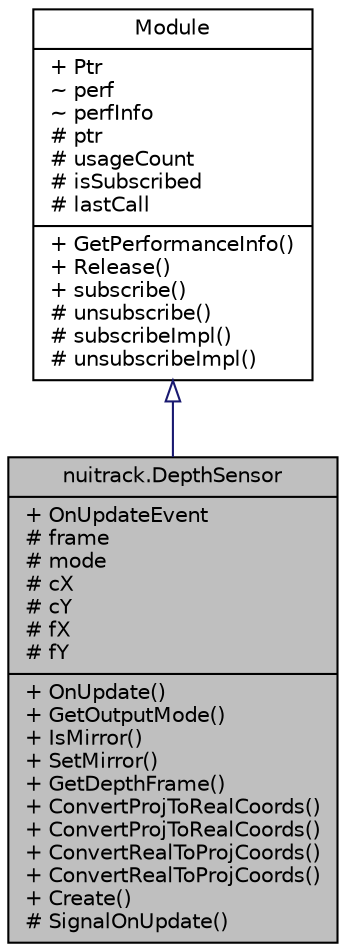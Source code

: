 digraph "nuitrack.DepthSensor"
{
  edge [fontname="Helvetica",fontsize="10",labelfontname="Helvetica",labelfontsize="10"];
  node [fontname="Helvetica",fontsize="10",shape=record];
  Node1 [label="{nuitrack.DepthSensor\n|+ OnUpdateEvent\l# frame\l# mode\l# cX\l# cY\l# fX\l# fY\l|+ OnUpdate()\l+ GetOutputMode()\l+ IsMirror()\l+ SetMirror()\l+ GetDepthFrame()\l+ ConvertProjToRealCoords()\l+ ConvertProjToRealCoords()\l+ ConvertRealToProjCoords()\l+ ConvertRealToProjCoords()\l+ Create()\l# SignalOnUpdate()\l}",height=0.2,width=0.4,color="black", fillcolor="grey75", style="filled" fontcolor="black"];
  Node2 -> Node1 [dir="back",color="midnightblue",fontsize="10",style="solid",arrowtail="onormal",fontname="Helvetica"];
  Node2 [label="{Module\n|+ Ptr\l~ perf\l~ perfInfo\l# ptr\l# usageCount\l# isSubscribed\l# lastCall\l|+ GetPerformanceInfo()\l+ Release()\l+ subscribe()\l# unsubscribe()\l# subscribeImpl()\l# unsubscribeImpl()\l}",height=0.2,width=0.4,color="black", fillcolor="white", style="filled",URL="$classnuitrack_1_1Module.html"];
}
